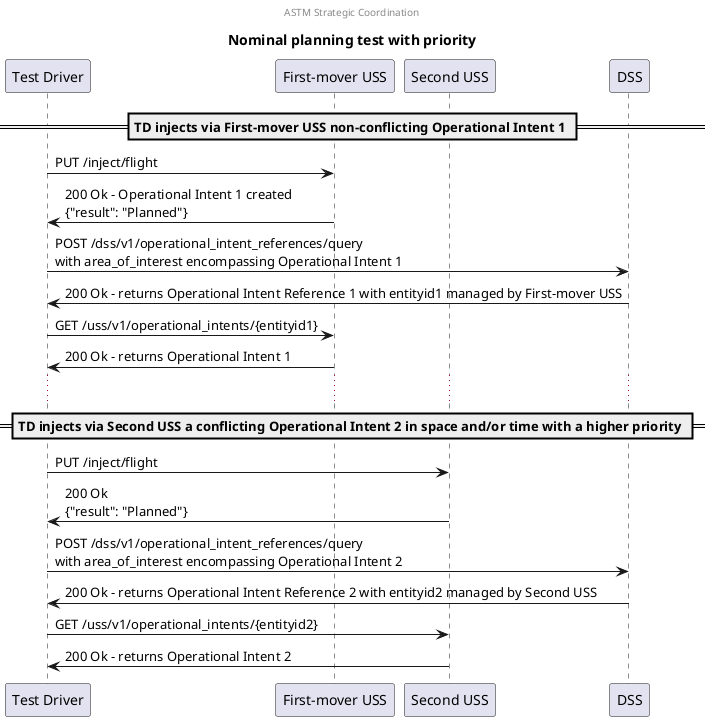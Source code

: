 @startuml
center header ASTM Strategic Coordination
title Nominal planning test with priority

participant "Test Driver" as TD
participant "First-mover USS" as USS1
participant "Second USS" as USS2
participant "DSS"

== TD injects via First-mover USS non-conflicting Operational Intent 1 ==

TD -> USS1: PUT /inject/flight
TD <- USS1: 200 Ok - Operational Intent 1 created\n{"result": "Planned"}

TD -> DSS: POST /dss/v1/operational_intent_references/query\nwith area_of_interest encompassing Operational Intent 1
TD <- DSS: 200 Ok - returns Operational Intent Reference 1 with entityid1 managed by First-mover USS

TD -> USS1: GET /uss/v1/operational_intents/{entityid1}
TD <- USS1: 200 Ok - returns Operational Intent 1

...

== TD injects via Second USS a conflicting Operational Intent 2 in space and/or time with a higher priority ==

TD -> USS2: PUT /inject/flight
TD <- USS2: 200 Ok\n{"result": "Planned"}

TD -> DSS: POST /dss/v1/operational_intent_references/query\nwith area_of_interest encompassing Operational Intent 2
TD <- DSS: 200 Ok - returns Operational Intent Reference 2 with entityid2 managed by Second USS

TD -> USS2: GET /uss/v1/operational_intents/{entityid2}
TD <- USS2: 200 Ok - returns Operational Intent 2

@enduml
